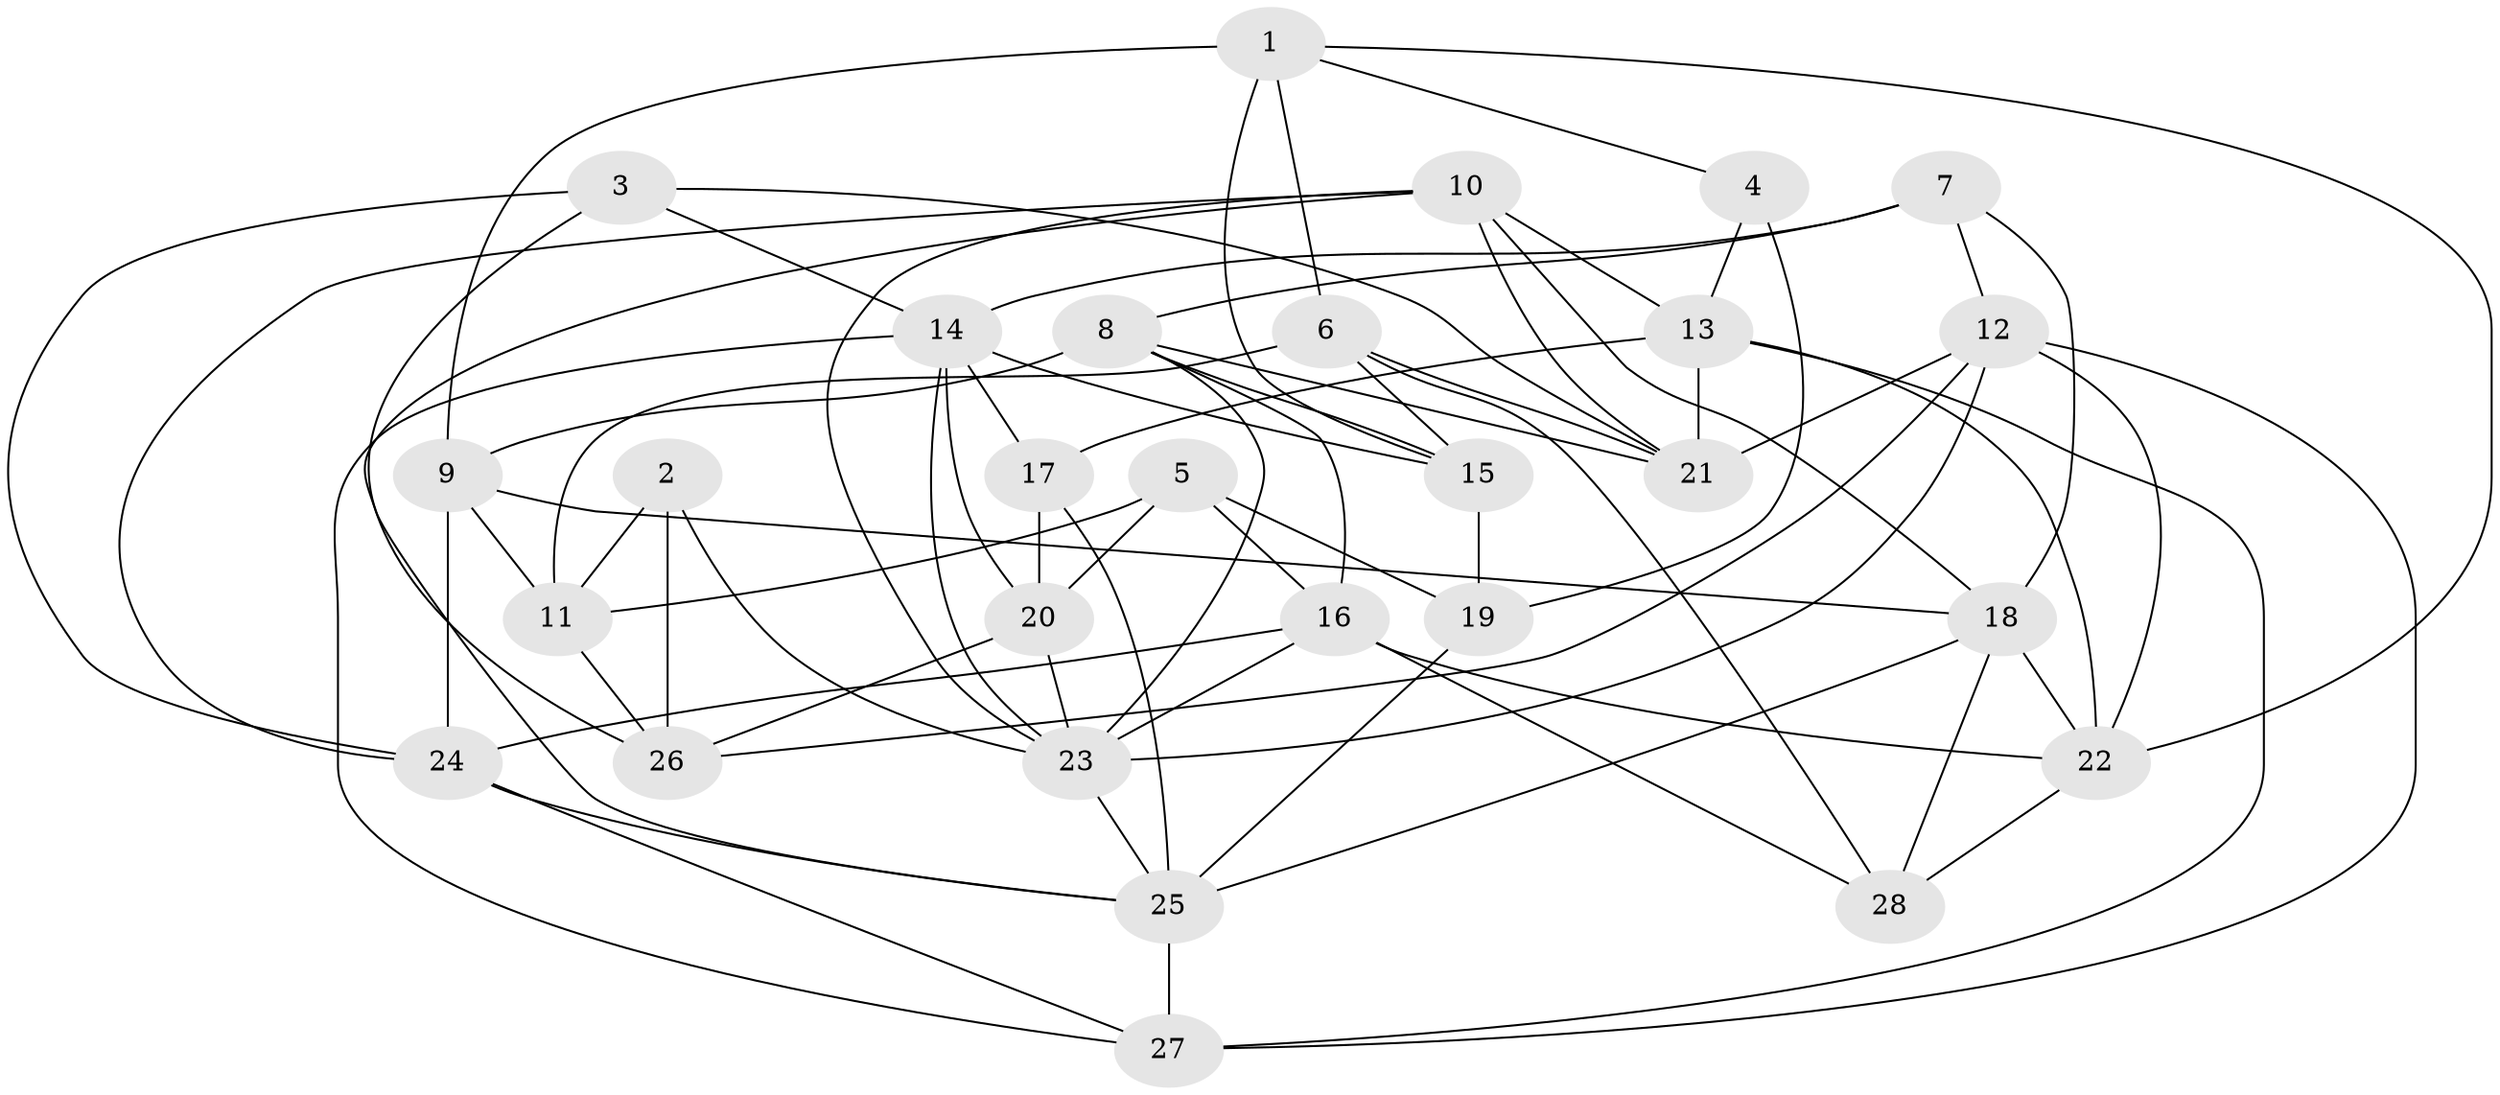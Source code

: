 // original degree distribution, {4: 1.0}
// Generated by graph-tools (version 1.1) at 2025/50/03/09/25 03:50:54]
// undirected, 28 vertices, 73 edges
graph export_dot {
graph [start="1"]
  node [color=gray90,style=filled];
  1;
  2;
  3;
  4;
  5;
  6;
  7;
  8;
  9;
  10;
  11;
  12;
  13;
  14;
  15;
  16;
  17;
  18;
  19;
  20;
  21;
  22;
  23;
  24;
  25;
  26;
  27;
  28;
  1 -- 4 [weight=1.0];
  1 -- 6 [weight=1.0];
  1 -- 9 [weight=2.0];
  1 -- 15 [weight=1.0];
  1 -- 22 [weight=1.0];
  2 -- 11 [weight=1.0];
  2 -- 23 [weight=1.0];
  2 -- 26 [weight=2.0];
  3 -- 14 [weight=1.0];
  3 -- 21 [weight=1.0];
  3 -- 24 [weight=1.0];
  3 -- 26 [weight=1.0];
  4 -- 13 [weight=1.0];
  4 -- 19 [weight=2.0];
  5 -- 11 [weight=1.0];
  5 -- 16 [weight=1.0];
  5 -- 19 [weight=1.0];
  5 -- 20 [weight=1.0];
  6 -- 11 [weight=2.0];
  6 -- 15 [weight=1.0];
  6 -- 21 [weight=1.0];
  6 -- 28 [weight=1.0];
  7 -- 8 [weight=1.0];
  7 -- 12 [weight=1.0];
  7 -- 14 [weight=1.0];
  7 -- 18 [weight=1.0];
  8 -- 9 [weight=1.0];
  8 -- 15 [weight=1.0];
  8 -- 16 [weight=1.0];
  8 -- 21 [weight=1.0];
  8 -- 23 [weight=1.0];
  9 -- 11 [weight=1.0];
  9 -- 18 [weight=1.0];
  9 -- 24 [weight=1.0];
  10 -- 13 [weight=1.0];
  10 -- 18 [weight=1.0];
  10 -- 21 [weight=1.0];
  10 -- 23 [weight=1.0];
  10 -- 24 [weight=1.0];
  10 -- 25 [weight=1.0];
  11 -- 26 [weight=1.0];
  12 -- 21 [weight=1.0];
  12 -- 22 [weight=1.0];
  12 -- 23 [weight=1.0];
  12 -- 26 [weight=1.0];
  12 -- 27 [weight=1.0];
  13 -- 17 [weight=1.0];
  13 -- 21 [weight=1.0];
  13 -- 22 [weight=1.0];
  13 -- 27 [weight=1.0];
  14 -- 15 [weight=1.0];
  14 -- 17 [weight=2.0];
  14 -- 20 [weight=1.0];
  14 -- 23 [weight=1.0];
  14 -- 27 [weight=1.0];
  15 -- 19 [weight=2.0];
  16 -- 22 [weight=1.0];
  16 -- 23 [weight=1.0];
  16 -- 24 [weight=1.0];
  16 -- 28 [weight=1.0];
  17 -- 20 [weight=2.0];
  17 -- 25 [weight=1.0];
  18 -- 22 [weight=1.0];
  18 -- 25 [weight=1.0];
  18 -- 28 [weight=1.0];
  19 -- 25 [weight=1.0];
  20 -- 23 [weight=1.0];
  20 -- 26 [weight=1.0];
  22 -- 28 [weight=1.0];
  23 -- 25 [weight=1.0];
  24 -- 25 [weight=1.0];
  24 -- 27 [weight=1.0];
  25 -- 27 [weight=2.0];
}
